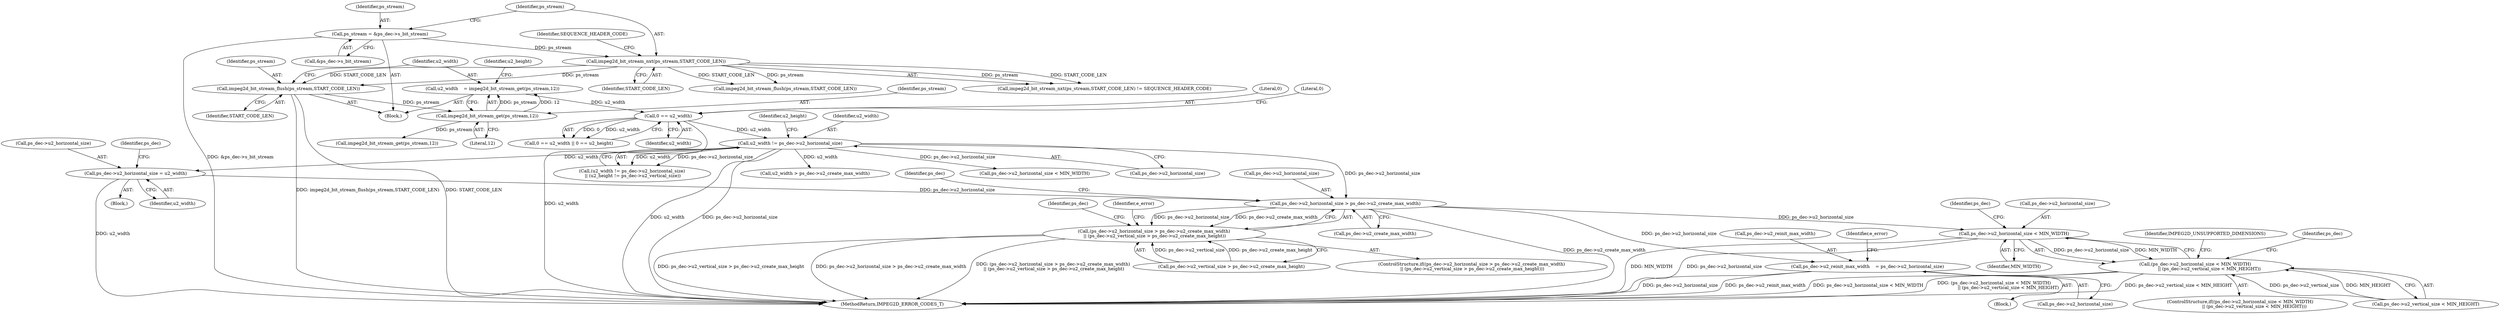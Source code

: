 digraph "0_Android_bef16671c891e16f25a7b174bc528eea109357be@API" {
"1000273" [label="(Call,ps_dec->u2_horizontal_size > ps_dec->u2_create_max_width)"];
"1000178" [label="(Call,u2_width != ps_dec->u2_horizontal_size)"];
"1000163" [label="(Call,0 == u2_width)"];
"1000151" [label="(Call,u2_width    = impeg2d_bit_stream_get(ps_stream,12))"];
"1000153" [label="(Call,impeg2d_bit_stream_get(ps_stream,12))"];
"1000148" [label="(Call,impeg2d_bit_stream_flush(ps_stream,START_CODE_LEN))"];
"1000138" [label="(Call,impeg2d_bit_stream_nxt(ps_stream,START_CODE_LEN))"];
"1000128" [label="(Call,ps_stream = &ps_dec->s_bit_stream)"];
"1000196" [label="(Call,ps_dec->u2_horizontal_size = u2_width)"];
"1000272" [label="(Call,(ps_dec->u2_horizontal_size > ps_dec->u2_create_max_width)\n || (ps_dec->u2_vertical_size > ps_dec->u2_create_max_height))"];
"1000299" [label="(Call,ps_dec->u2_reinit_max_width    = ps_dec->u2_horizontal_size)"];
"1000310" [label="(Call,ps_dec->u2_horizontal_size < MIN_WIDTH)"];
"1000309" [label="(Call,(ps_dec->u2_horizontal_size < MIN_WIDTH)\n                    || (ps_dec->u2_vertical_size < MIN_HEIGHT))"];
"1000150" [label="(Identifier,START_CODE_LEN)"];
"1000312" [label="(Identifier,ps_dec)"];
"1000137" [label="(Call,impeg2d_bit_stream_nxt(ps_stream,START_CODE_LEN) != SEQUENCE_HEADER_CODE)"];
"1000252" [label="(Call,ps_dec->u2_horizontal_size < MIN_WIDTH)"];
"1000307" [label="(Identifier,e_error)"];
"1000149" [label="(Identifier,ps_stream)"];
"1000141" [label="(Identifier,SEQUENCE_HEADER_CODE)"];
"1000308" [label="(ControlStructure,if((ps_dec->u2_horizontal_size < MIN_WIDTH)\n                    || (ps_dec->u2_vertical_size < MIN_HEIGHT)))"];
"1000151" [label="(Call,u2_width    = impeg2d_bit_stream_get(ps_stream,12))"];
"1000126" [label="(Block,)"];
"1000162" [label="(Call,0 == u2_width || 0 == u2_height)"];
"1000153" [label="(Call,impeg2d_bit_stream_get(ps_stream,12))"];
"1000167" [label="(Literal,0)"];
"1000273" [label="(Call,ps_dec->u2_horizontal_size > ps_dec->u2_create_max_width)"];
"1000303" [label="(Call,ps_dec->u2_horizontal_size)"];
"1000129" [label="(Identifier,ps_stream)"];
"1000287" [label="(Block,)"];
"1000277" [label="(Call,ps_dec->u2_create_max_width)"];
"1000184" [label="(Identifier,u2_height)"];
"1000317" [label="(Identifier,ps_dec)"];
"1000165" [label="(Identifier,u2_width)"];
"1000164" [label="(Literal,0)"];
"1000197" [label="(Call,ps_dec->u2_horizontal_size)"];
"1000180" [label="(Call,ps_dec->u2_horizontal_size)"];
"1000152" [label="(Identifier,u2_width)"];
"1000177" [label="(Call,(u2_width != ps_dec->u2_horizontal_size)\n || (u2_height != ps_dec->u2_vertical_size))"];
"1000178" [label="(Call,u2_width != ps_dec->u2_horizontal_size)"];
"1000195" [label="(Block,)"];
"1000300" [label="(Call,ps_dec->u2_reinit_max_width)"];
"1000311" [label="(Call,ps_dec->u2_horizontal_size)"];
"1000157" [label="(Identifier,u2_height)"];
"1000282" [label="(Identifier,ps_dec)"];
"1000139" [label="(Identifier,ps_stream)"];
"1000272" [label="(Call,(ps_dec->u2_horizontal_size > ps_dec->u2_create_max_width)\n || (ps_dec->u2_vertical_size > ps_dec->u2_create_max_height))"];
"1000163" [label="(Call,0 == u2_width)"];
"1000143" [label="(Call,impeg2d_bit_stream_flush(ps_stream,START_CODE_LEN))"];
"1000310" [label="(Call,ps_dec->u2_horizontal_size < MIN_WIDTH)"];
"1000200" [label="(Identifier,u2_width)"];
"1000148" [label="(Call,impeg2d_bit_stream_flush(ps_stream,START_CODE_LEN))"];
"1000155" [label="(Literal,12)"];
"1000128" [label="(Call,ps_stream = &ps_dec->s_bit_stream)"];
"1000437" [label="(MethodReturn,IMPEG2D_ERROR_CODES_T)"];
"1000222" [label="(Call,u2_width > ps_dec->u2_create_max_width)"];
"1000179" [label="(Identifier,u2_width)"];
"1000299" [label="(Call,ps_dec->u2_reinit_max_width    = ps_dec->u2_horizontal_size)"];
"1000158" [label="(Call,impeg2d_bit_stream_get(ps_stream,12))"];
"1000138" [label="(Call,impeg2d_bit_stream_nxt(ps_stream,START_CODE_LEN))"];
"1000271" [label="(ControlStructure,if((ps_dec->u2_horizontal_size > ps_dec->u2_create_max_width)\n || (ps_dec->u2_vertical_size > ps_dec->u2_create_max_height)))"];
"1000322" [label="(Identifier,IMPEG2D_UNSUPPORTED_DIMENSIONS)"];
"1000315" [label="(Call,ps_dec->u2_vertical_size < MIN_HEIGHT)"];
"1000314" [label="(Identifier,MIN_WIDTH)"];
"1000154" [label="(Identifier,ps_stream)"];
"1000140" [label="(Identifier,START_CODE_LEN)"];
"1000203" [label="(Identifier,ps_dec)"];
"1000280" [label="(Call,ps_dec->u2_vertical_size > ps_dec->u2_create_max_height)"];
"1000196" [label="(Call,ps_dec->u2_horizontal_size = u2_width)"];
"1000290" [label="(Identifier,e_error)"];
"1000325" [label="(Identifier,ps_dec)"];
"1000274" [label="(Call,ps_dec->u2_horizontal_size)"];
"1000309" [label="(Call,(ps_dec->u2_horizontal_size < MIN_WIDTH)\n                    || (ps_dec->u2_vertical_size < MIN_HEIGHT))"];
"1000130" [label="(Call,&ps_dec->s_bit_stream)"];
"1000273" -> "1000272"  [label="AST: "];
"1000273" -> "1000277"  [label="CFG: "];
"1000274" -> "1000273"  [label="AST: "];
"1000277" -> "1000273"  [label="AST: "];
"1000282" -> "1000273"  [label="CFG: "];
"1000272" -> "1000273"  [label="CFG: "];
"1000273" -> "1000437"  [label="DDG: ps_dec->u2_create_max_width"];
"1000273" -> "1000272"  [label="DDG: ps_dec->u2_horizontal_size"];
"1000273" -> "1000272"  [label="DDG: ps_dec->u2_create_max_width"];
"1000178" -> "1000273"  [label="DDG: ps_dec->u2_horizontal_size"];
"1000196" -> "1000273"  [label="DDG: ps_dec->u2_horizontal_size"];
"1000273" -> "1000299"  [label="DDG: ps_dec->u2_horizontal_size"];
"1000273" -> "1000310"  [label="DDG: ps_dec->u2_horizontal_size"];
"1000178" -> "1000177"  [label="AST: "];
"1000178" -> "1000180"  [label="CFG: "];
"1000179" -> "1000178"  [label="AST: "];
"1000180" -> "1000178"  [label="AST: "];
"1000184" -> "1000178"  [label="CFG: "];
"1000177" -> "1000178"  [label="CFG: "];
"1000178" -> "1000437"  [label="DDG: u2_width"];
"1000178" -> "1000437"  [label="DDG: ps_dec->u2_horizontal_size"];
"1000178" -> "1000177"  [label="DDG: u2_width"];
"1000178" -> "1000177"  [label="DDG: ps_dec->u2_horizontal_size"];
"1000163" -> "1000178"  [label="DDG: u2_width"];
"1000178" -> "1000196"  [label="DDG: u2_width"];
"1000178" -> "1000222"  [label="DDG: u2_width"];
"1000178" -> "1000252"  [label="DDG: ps_dec->u2_horizontal_size"];
"1000163" -> "1000162"  [label="AST: "];
"1000163" -> "1000165"  [label="CFG: "];
"1000164" -> "1000163"  [label="AST: "];
"1000165" -> "1000163"  [label="AST: "];
"1000167" -> "1000163"  [label="CFG: "];
"1000162" -> "1000163"  [label="CFG: "];
"1000163" -> "1000437"  [label="DDG: u2_width"];
"1000163" -> "1000162"  [label="DDG: 0"];
"1000163" -> "1000162"  [label="DDG: u2_width"];
"1000151" -> "1000163"  [label="DDG: u2_width"];
"1000151" -> "1000126"  [label="AST: "];
"1000151" -> "1000153"  [label="CFG: "];
"1000152" -> "1000151"  [label="AST: "];
"1000153" -> "1000151"  [label="AST: "];
"1000157" -> "1000151"  [label="CFG: "];
"1000153" -> "1000151"  [label="DDG: ps_stream"];
"1000153" -> "1000151"  [label="DDG: 12"];
"1000153" -> "1000155"  [label="CFG: "];
"1000154" -> "1000153"  [label="AST: "];
"1000155" -> "1000153"  [label="AST: "];
"1000148" -> "1000153"  [label="DDG: ps_stream"];
"1000153" -> "1000158"  [label="DDG: ps_stream"];
"1000148" -> "1000126"  [label="AST: "];
"1000148" -> "1000150"  [label="CFG: "];
"1000149" -> "1000148"  [label="AST: "];
"1000150" -> "1000148"  [label="AST: "];
"1000152" -> "1000148"  [label="CFG: "];
"1000148" -> "1000437"  [label="DDG: impeg2d_bit_stream_flush(ps_stream,START_CODE_LEN)"];
"1000148" -> "1000437"  [label="DDG: START_CODE_LEN"];
"1000138" -> "1000148"  [label="DDG: ps_stream"];
"1000138" -> "1000148"  [label="DDG: START_CODE_LEN"];
"1000138" -> "1000137"  [label="AST: "];
"1000138" -> "1000140"  [label="CFG: "];
"1000139" -> "1000138"  [label="AST: "];
"1000140" -> "1000138"  [label="AST: "];
"1000141" -> "1000138"  [label="CFG: "];
"1000138" -> "1000137"  [label="DDG: ps_stream"];
"1000138" -> "1000137"  [label="DDG: START_CODE_LEN"];
"1000128" -> "1000138"  [label="DDG: ps_stream"];
"1000138" -> "1000143"  [label="DDG: ps_stream"];
"1000138" -> "1000143"  [label="DDG: START_CODE_LEN"];
"1000128" -> "1000126"  [label="AST: "];
"1000128" -> "1000130"  [label="CFG: "];
"1000129" -> "1000128"  [label="AST: "];
"1000130" -> "1000128"  [label="AST: "];
"1000139" -> "1000128"  [label="CFG: "];
"1000128" -> "1000437"  [label="DDG: &ps_dec->s_bit_stream"];
"1000196" -> "1000195"  [label="AST: "];
"1000196" -> "1000200"  [label="CFG: "];
"1000197" -> "1000196"  [label="AST: "];
"1000200" -> "1000196"  [label="AST: "];
"1000203" -> "1000196"  [label="CFG: "];
"1000196" -> "1000437"  [label="DDG: u2_width"];
"1000272" -> "1000271"  [label="AST: "];
"1000272" -> "1000280"  [label="CFG: "];
"1000280" -> "1000272"  [label="AST: "];
"1000290" -> "1000272"  [label="CFG: "];
"1000312" -> "1000272"  [label="CFG: "];
"1000272" -> "1000437"  [label="DDG: ps_dec->u2_vertical_size > ps_dec->u2_create_max_height"];
"1000272" -> "1000437"  [label="DDG: ps_dec->u2_horizontal_size > ps_dec->u2_create_max_width"];
"1000272" -> "1000437"  [label="DDG: (ps_dec->u2_horizontal_size > ps_dec->u2_create_max_width)\n || (ps_dec->u2_vertical_size > ps_dec->u2_create_max_height)"];
"1000280" -> "1000272"  [label="DDG: ps_dec->u2_vertical_size"];
"1000280" -> "1000272"  [label="DDG: ps_dec->u2_create_max_height"];
"1000299" -> "1000287"  [label="AST: "];
"1000299" -> "1000303"  [label="CFG: "];
"1000300" -> "1000299"  [label="AST: "];
"1000303" -> "1000299"  [label="AST: "];
"1000307" -> "1000299"  [label="CFG: "];
"1000299" -> "1000437"  [label="DDG: ps_dec->u2_horizontal_size"];
"1000299" -> "1000437"  [label="DDG: ps_dec->u2_reinit_max_width"];
"1000310" -> "1000309"  [label="AST: "];
"1000310" -> "1000314"  [label="CFG: "];
"1000311" -> "1000310"  [label="AST: "];
"1000314" -> "1000310"  [label="AST: "];
"1000317" -> "1000310"  [label="CFG: "];
"1000309" -> "1000310"  [label="CFG: "];
"1000310" -> "1000437"  [label="DDG: ps_dec->u2_horizontal_size"];
"1000310" -> "1000437"  [label="DDG: MIN_WIDTH"];
"1000310" -> "1000309"  [label="DDG: ps_dec->u2_horizontal_size"];
"1000310" -> "1000309"  [label="DDG: MIN_WIDTH"];
"1000309" -> "1000308"  [label="AST: "];
"1000309" -> "1000315"  [label="CFG: "];
"1000315" -> "1000309"  [label="AST: "];
"1000322" -> "1000309"  [label="CFG: "];
"1000325" -> "1000309"  [label="CFG: "];
"1000309" -> "1000437"  [label="DDG: ps_dec->u2_horizontal_size < MIN_WIDTH"];
"1000309" -> "1000437"  [label="DDG: (ps_dec->u2_horizontal_size < MIN_WIDTH)\n                    || (ps_dec->u2_vertical_size < MIN_HEIGHT)"];
"1000309" -> "1000437"  [label="DDG: ps_dec->u2_vertical_size < MIN_HEIGHT"];
"1000315" -> "1000309"  [label="DDG: ps_dec->u2_vertical_size"];
"1000315" -> "1000309"  [label="DDG: MIN_HEIGHT"];
}
